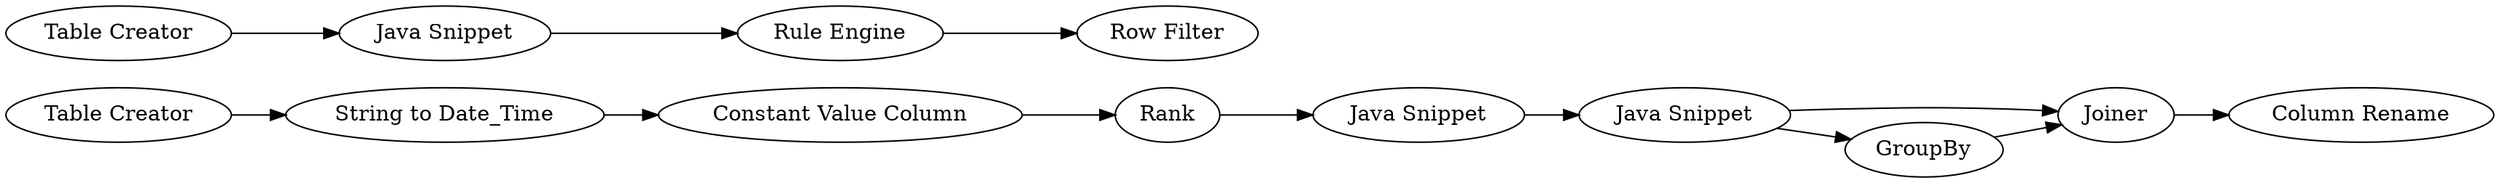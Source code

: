digraph {
	"-3229696565391279200_2" [label="String to Date_Time"]
	"-3229696565391279200_48" [label="Java Snippet"]
	"-3229696565391279200_51" [label="Column Rename"]
	"-3229696565391279200_55" [label="Rule Engine"]
	"-3229696565391279200_54" [label="Java Snippet"]
	"-3229696565391279200_56" [label="Row Filter"]
	"-3229696565391279200_9" [label=Rank]
	"-3229696565391279200_53" [label="Table Creator"]
	"-3229696565391279200_50" [label=Joiner]
	"-3229696565391279200_12" [label="Java Snippet"]
	"-3229696565391279200_1" [label="Table Creator"]
	"-3229696565391279200_10" [label="Constant Value Column"]
	"-3229696565391279200_49" [label=GroupBy]
	"-3229696565391279200_55" -> "-3229696565391279200_56"
	"-3229696565391279200_10" -> "-3229696565391279200_9"
	"-3229696565391279200_1" -> "-3229696565391279200_2"
	"-3229696565391279200_54" -> "-3229696565391279200_55"
	"-3229696565391279200_9" -> "-3229696565391279200_12"
	"-3229696565391279200_50" -> "-3229696565391279200_51"
	"-3229696565391279200_12" -> "-3229696565391279200_48"
	"-3229696565391279200_48" -> "-3229696565391279200_49"
	"-3229696565391279200_49" -> "-3229696565391279200_50"
	"-3229696565391279200_2" -> "-3229696565391279200_10"
	"-3229696565391279200_48" -> "-3229696565391279200_50"
	"-3229696565391279200_53" -> "-3229696565391279200_54"
	rankdir=LR
}
